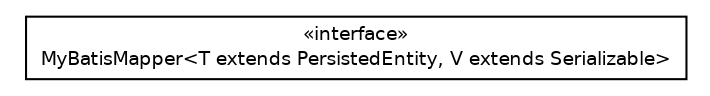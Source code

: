 #!/usr/local/bin/dot
#
# Class diagram 
# Generated by UMLGraph version R5_6 (http://www.umlgraph.org/)
#

digraph G {
	edge [fontname="Helvetica",fontsize=10,labelfontname="Helvetica",labelfontsize=10];
	node [fontname="Helvetica",fontsize=10,shape=plaintext];
	nodesep=0.25;
	ranksep=0.5;
	// net.ljcomputing.mapper.MyBatisMapper<T extends net.ljcomputing.entity.PersistedEntity, V extends java.io.Serializable>
	c48 [label=<<table title="net.ljcomputing.mapper.MyBatisMapper" border="0" cellborder="1" cellspacing="0" cellpadding="2" port="p" href="./MyBatisMapper.html">
		<tr><td><table border="0" cellspacing="0" cellpadding="1">
<tr><td align="center" balign="center"> &#171;interface&#187; </td></tr>
<tr><td align="center" balign="center"> MyBatisMapper&lt;T extends PersistedEntity, V extends Serializable&gt; </td></tr>
		</table></td></tr>
		</table>>, URL="./MyBatisMapper.html", fontname="Helvetica", fontcolor="black", fontsize=9.0];
}

